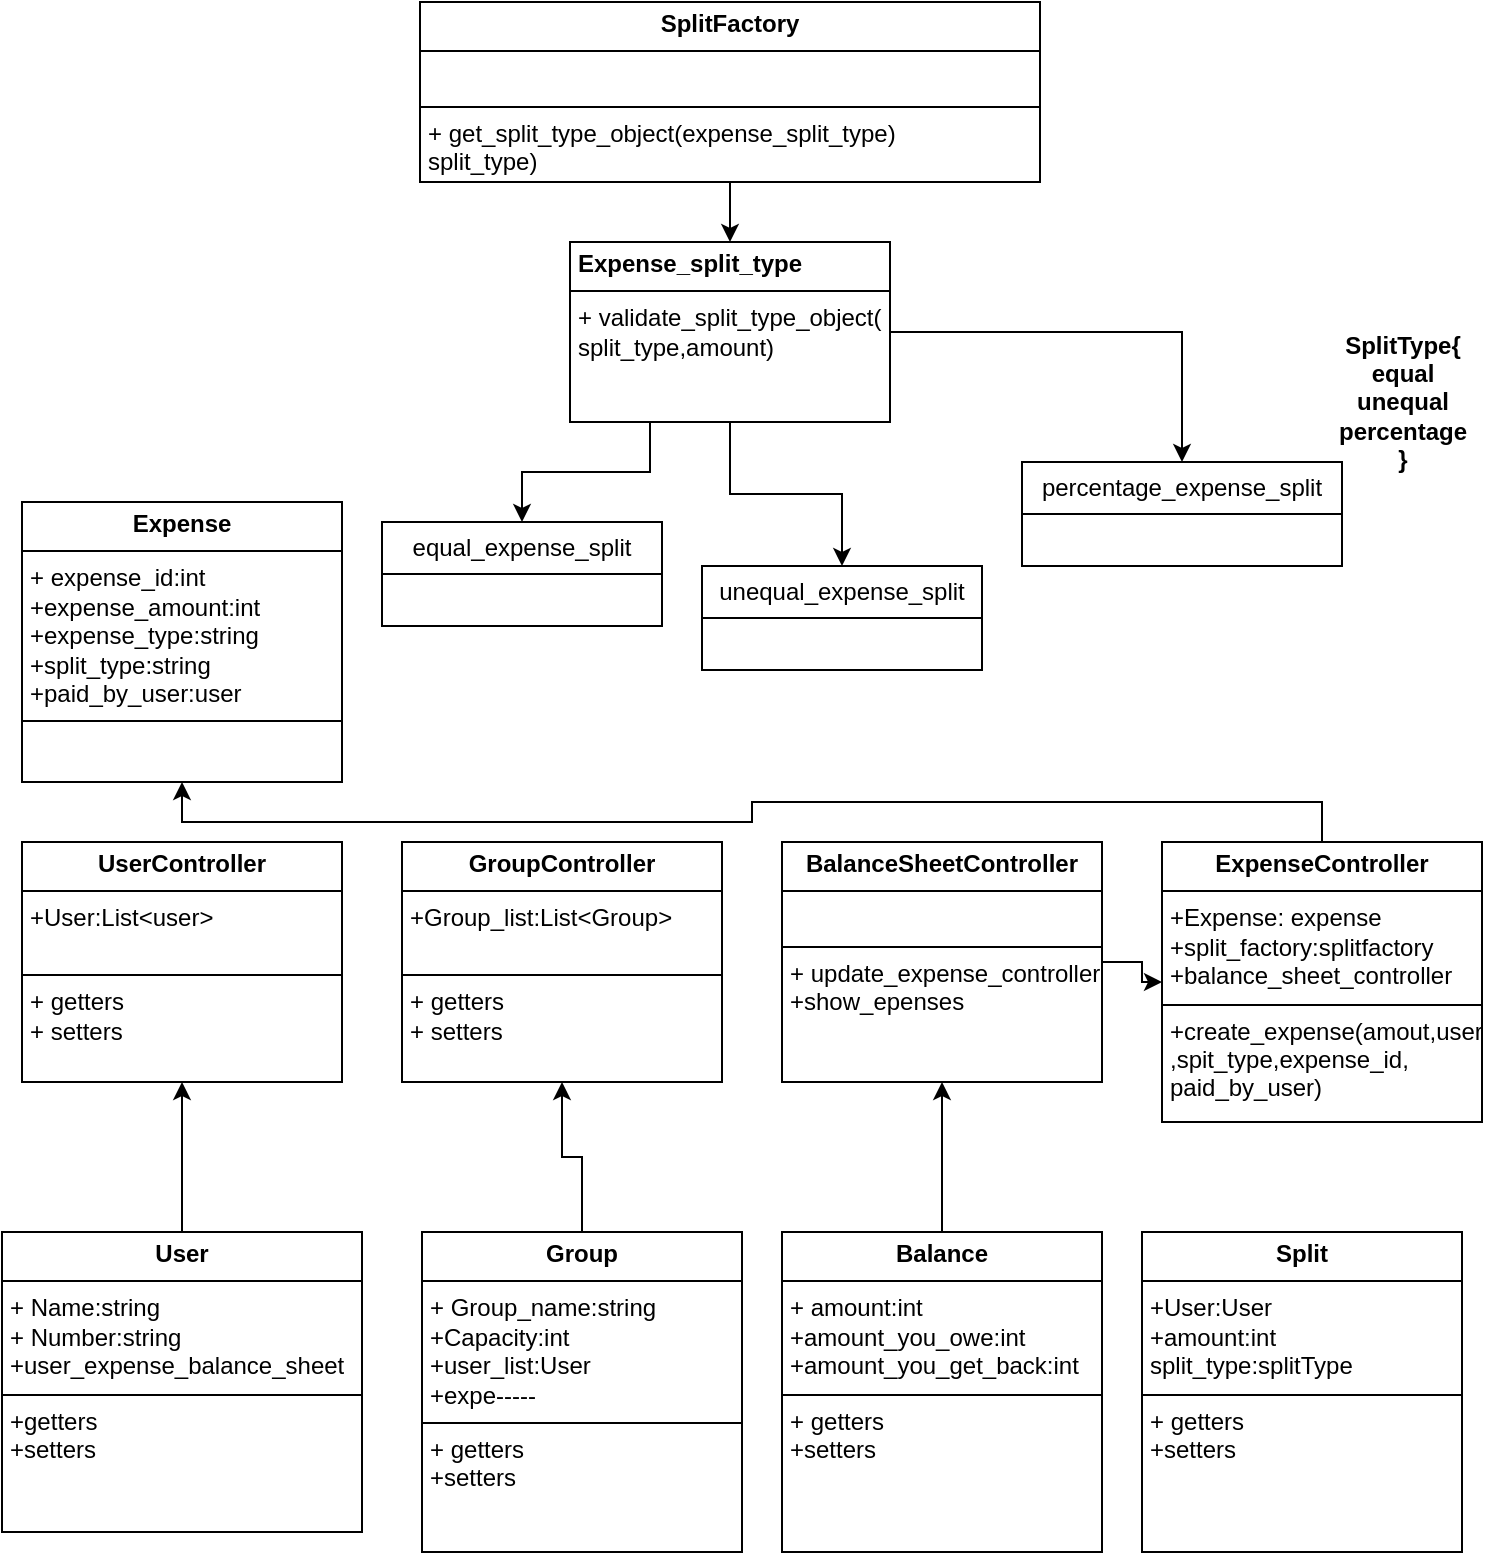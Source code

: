 <mxfile version="24.7.16">
  <diagram id="C5RBs43oDa-KdzZeNtuy" name="Page-1">
    <mxGraphModel dx="1034" dy="1547" grid="1" gridSize="10" guides="1" tooltips="1" connect="1" arrows="1" fold="1" page="1" pageScale="1" pageWidth="827" pageHeight="1169" math="0" shadow="0">
      <root>
        <mxCell id="WIyWlLk6GJQsqaUBKTNV-0" />
        <mxCell id="WIyWlLk6GJQsqaUBKTNV-1" parent="WIyWlLk6GJQsqaUBKTNV-0" />
        <mxCell id="AdiO-vILzB8lkQ0-7jGK-13" value="" style="edgeStyle=orthogonalEdgeStyle;rounded=0;orthogonalLoop=1;jettySize=auto;html=1;" edge="1" parent="WIyWlLk6GJQsqaUBKTNV-1" source="AdiO-vILzB8lkQ0-7jGK-7" target="AdiO-vILzB8lkQ0-7jGK-12">
          <mxGeometry relative="1" as="geometry" />
        </mxCell>
        <mxCell id="AdiO-vILzB8lkQ0-7jGK-7" value="&lt;p style=&quot;margin:0px;margin-top:4px;text-align:center;&quot;&gt;&lt;b&gt;User&lt;/b&gt;&lt;/p&gt;&lt;hr size=&quot;1&quot; style=&quot;border-style:solid;&quot;&gt;&lt;p style=&quot;margin:0px;margin-left:4px;&quot;&gt;+ Name:string&lt;br&gt;+ Number:string&lt;br&gt;+user_expense_balance_sheet&lt;/p&gt;&lt;hr size=&quot;1&quot; style=&quot;border-style:solid;&quot;&gt;&lt;p style=&quot;margin:0px;margin-left:4px;&quot;&gt;+getters&lt;br&gt;+setters&lt;/p&gt;" style="verticalAlign=top;align=left;overflow=fill;html=1;whiteSpace=wrap;" vertex="1" parent="WIyWlLk6GJQsqaUBKTNV-1">
          <mxGeometry x="50" y="115" width="180" height="150" as="geometry" />
        </mxCell>
        <mxCell id="AdiO-vILzB8lkQ0-7jGK-15" value="" style="edgeStyle=orthogonalEdgeStyle;rounded=0;orthogonalLoop=1;jettySize=auto;html=1;" edge="1" parent="WIyWlLk6GJQsqaUBKTNV-1" source="AdiO-vILzB8lkQ0-7jGK-8" target="AdiO-vILzB8lkQ0-7jGK-14">
          <mxGeometry relative="1" as="geometry" />
        </mxCell>
        <mxCell id="AdiO-vILzB8lkQ0-7jGK-8" value="&lt;p style=&quot;margin:0px;margin-top:4px;text-align:center;&quot;&gt;&lt;b&gt;Group&lt;/b&gt;&lt;/p&gt;&lt;hr size=&quot;1&quot; style=&quot;border-style:solid;&quot;&gt;&lt;p style=&quot;margin:0px;margin-left:4px;&quot;&gt;+ Group_name:string&lt;br&gt;+Capacity:int&lt;br&gt;+user_list:User&lt;br&gt;+expe-----&lt;/p&gt;&lt;hr size=&quot;1&quot; style=&quot;border-style:solid;&quot;&gt;&lt;p style=&quot;margin:0px;margin-left:4px;&quot;&gt;+ getters&lt;br&gt;+setters&lt;/p&gt;" style="verticalAlign=top;align=left;overflow=fill;html=1;whiteSpace=wrap;" vertex="1" parent="WIyWlLk6GJQsqaUBKTNV-1">
          <mxGeometry x="260" y="115" width="160" height="160" as="geometry" />
        </mxCell>
        <mxCell id="AdiO-vILzB8lkQ0-7jGK-18" value="" style="edgeStyle=orthogonalEdgeStyle;rounded=0;orthogonalLoop=1;jettySize=auto;html=1;" edge="1" parent="WIyWlLk6GJQsqaUBKTNV-1" source="AdiO-vILzB8lkQ0-7jGK-9" target="AdiO-vILzB8lkQ0-7jGK-16">
          <mxGeometry relative="1" as="geometry" />
        </mxCell>
        <mxCell id="AdiO-vILzB8lkQ0-7jGK-9" value="&lt;p style=&quot;margin:0px;margin-top:4px;text-align:center;&quot;&gt;&lt;b&gt;Balance&lt;/b&gt;&lt;/p&gt;&lt;hr size=&quot;1&quot; style=&quot;border-style:solid;&quot;&gt;&lt;p style=&quot;margin:0px;margin-left:4px;&quot;&gt;+ amount:int&lt;/p&gt;&lt;p style=&quot;margin:0px;margin-left:4px;&quot;&gt;+amount_you_owe:int&lt;br&gt;&lt;/p&gt;&lt;p style=&quot;margin:0px;margin-left:4px;&quot;&gt;+amount_you_get_back:int&lt;/p&gt;&lt;hr size=&quot;1&quot; style=&quot;border-style:solid;&quot;&gt;&lt;p style=&quot;margin:0px;margin-left:4px;&quot;&gt;+ getters&lt;br&gt;+setters&lt;/p&gt;" style="verticalAlign=top;align=left;overflow=fill;html=1;whiteSpace=wrap;" vertex="1" parent="WIyWlLk6GJQsqaUBKTNV-1">
          <mxGeometry x="440" y="115" width="160" height="160" as="geometry" />
        </mxCell>
        <mxCell id="AdiO-vILzB8lkQ0-7jGK-10" value="&lt;p style=&quot;margin:0px;margin-top:4px;text-align:center;&quot;&gt;&lt;b&gt;Split&lt;/b&gt;&lt;/p&gt;&lt;hr size=&quot;1&quot; style=&quot;border-style:solid;&quot;&gt;&lt;p style=&quot;margin:0px;margin-left:4px;&quot;&gt;+User:User&lt;/p&gt;&lt;p style=&quot;margin:0px;margin-left:4px;&quot;&gt;+amount:int&lt;/p&gt;&lt;p style=&quot;margin:0px;margin-left:4px;&quot;&gt;split_type:splitType&lt;/p&gt;&lt;hr size=&quot;1&quot; style=&quot;border-style:solid;&quot;&gt;&lt;p style=&quot;margin:0px;margin-left:4px;&quot;&gt;+ getters&lt;br&gt;+setters&lt;/p&gt;" style="verticalAlign=top;align=left;overflow=fill;html=1;whiteSpace=wrap;" vertex="1" parent="WIyWlLk6GJQsqaUBKTNV-1">
          <mxGeometry x="620" y="115" width="160" height="160" as="geometry" />
        </mxCell>
        <mxCell id="AdiO-vILzB8lkQ0-7jGK-11" value="SplitType{&lt;div&gt;equal&lt;/div&gt;&lt;div&gt;unequal&lt;/div&gt;&lt;div&gt;percentage&lt;/div&gt;&lt;div&gt;}&lt;/div&gt;" style="text;align=center;fontStyle=1;verticalAlign=middle;spacingLeft=3;spacingRight=3;strokeColor=none;rotatable=0;points=[[0,0.5],[1,0.5]];portConstraint=eastwest;html=1;" vertex="1" parent="WIyWlLk6GJQsqaUBKTNV-1">
          <mxGeometry x="710" y="-310" width="80" height="20" as="geometry" />
        </mxCell>
        <mxCell id="AdiO-vILzB8lkQ0-7jGK-12" value="&lt;p style=&quot;margin:0px;margin-top:4px;text-align:center;&quot;&gt;&lt;b&gt;UserController&lt;/b&gt;&lt;/p&gt;&lt;hr size=&quot;1&quot; style=&quot;border-style:solid;&quot;&gt;&lt;p style=&quot;margin:0px;margin-left:4px;&quot;&gt;+User:List&amp;lt;user&amp;gt;&lt;/p&gt;&lt;p style=&quot;margin:0px;margin-left:4px;&quot;&gt;&lt;br&gt;&lt;/p&gt;&lt;hr size=&quot;1&quot; style=&quot;border-style:solid;&quot;&gt;&lt;p style=&quot;margin:0px;margin-left:4px;&quot;&gt;+ getters&lt;br&gt;+ setters&lt;/p&gt;" style="verticalAlign=top;align=left;overflow=fill;html=1;whiteSpace=wrap;" vertex="1" parent="WIyWlLk6GJQsqaUBKTNV-1">
          <mxGeometry x="60" y="-80" width="160" height="120" as="geometry" />
        </mxCell>
        <mxCell id="AdiO-vILzB8lkQ0-7jGK-14" value="&lt;p style=&quot;margin:0px;margin-top:4px;text-align:center;&quot;&gt;&lt;b&gt;GroupController&lt;/b&gt;&lt;/p&gt;&lt;hr size=&quot;1&quot; style=&quot;border-style:solid;&quot;&gt;&lt;p style=&quot;margin:0px;margin-left:4px;&quot;&gt;+Group_list:List&amp;lt;Group&amp;gt;&lt;/p&gt;&lt;p style=&quot;margin:0px;margin-left:4px;&quot;&gt;&lt;br&gt;&lt;/p&gt;&lt;hr size=&quot;1&quot; style=&quot;border-style:solid;&quot;&gt;&lt;p style=&quot;margin:0px;margin-left:4px;&quot;&gt;+ getters&lt;br&gt;+ setters&lt;/p&gt;" style="verticalAlign=top;align=left;overflow=fill;html=1;whiteSpace=wrap;" vertex="1" parent="WIyWlLk6GJQsqaUBKTNV-1">
          <mxGeometry x="250" y="-80" width="160" height="120" as="geometry" />
        </mxCell>
        <mxCell id="AdiO-vILzB8lkQ0-7jGK-19" value="" style="edgeStyle=orthogonalEdgeStyle;rounded=0;orthogonalLoop=1;jettySize=auto;html=1;" edge="1" parent="WIyWlLk6GJQsqaUBKTNV-1" source="AdiO-vILzB8lkQ0-7jGK-16" target="AdiO-vILzB8lkQ0-7jGK-17">
          <mxGeometry relative="1" as="geometry" />
        </mxCell>
        <mxCell id="AdiO-vILzB8lkQ0-7jGK-16" value="&lt;p style=&quot;margin:0px;margin-top:4px;text-align:center;&quot;&gt;&lt;b&gt;BalanceSheetController&lt;/b&gt;&lt;/p&gt;&lt;hr size=&quot;1&quot; style=&quot;border-style:solid;&quot;&gt;&lt;p style=&quot;margin:0px;margin-left:4px;&quot;&gt;&lt;br&gt;&lt;/p&gt;&lt;hr size=&quot;1&quot; style=&quot;border-style:solid;&quot;&gt;&lt;p style=&quot;margin:0px;margin-left:4px;&quot;&gt;+ update_expense_controller&lt;/p&gt;&lt;p style=&quot;margin:0px;margin-left:4px;&quot;&gt;+show_epenses&lt;/p&gt;&lt;p style=&quot;margin:0px;margin-left:4px;&quot;&gt;&lt;span style=&quot;color: rgba(0, 0, 0, 0); font-family: monospace; font-size: 0px; text-wrap: nowrap; background-color: initial;&quot;&gt;+&lt;/span&gt;&lt;/p&gt;&lt;p style=&quot;margin:0px;margin-left:4px;&quot;&gt;&lt;span style=&quot;color: rgba(0, 0, 0, 0); font-family: monospace; font-size: 0px; text-wrap: nowrap; background-color: initial;&quot;&gt;%3CmxGraphModel%3E%3Croot%3E%3CmxCell%20id%3D%220%22%2F%3E%3CmxCell%20id%3D%221%22%20parent%3D%220%22%2F%3E%3CmxCell%20id%3D%222%22%20value%3D%22%26lt%3Bp%20style%3D%26quot%3Bmargin%3A0px%3Bmargin-top%3A4px%3Btext-align%3Acenter%3B%26quot%3B%26gt%3B%26lt%3Bb%26gt%3BGroupController%26lt%3B%2Fb%26gt%3B%26lt%3B%2Fp%26gt%3B%26lt%3Bhr%20size%3D%26quot%3B1%26quot%3B%20style%3D%26quot%3Bborder-style%3Asolid%3B%26quot%3B%26gt%3B%26lt%3Bp%20style%3D%26quot%3Bmargin%3A0px%3Bmargin-left%3A4px%3B%26quot%3B%26gt%3B%2BGroup_list%3AList%26amp%3Blt%3BGroup%26amp%3Bgt%3B%26lt%3B%2Fp%26gt%3B%26lt%3Bp%20style%3D%26quot%3Bmargin%3A0px%3Bmargin-left%3A4px%3B%26quot%3B%26gt%3B%26lt%3Bbr%26gt%3B%26lt%3B%2Fp%26gt%3B%26lt%3Bhr%20size%3D%26quot%3B1%26quot%3B%20style%3D%26quot%3Bborder-style%3Asolid%3B%26quot%3B%26gt%3B%26lt%3Bp%20style%3D%26quot%3Bmargin%3A0px%3Bmargin-left%3A4px%3B%26quot%3B%26gt%3B%2B%20getters%26lt%3Bbr%26gt%3B%2B%20setters%26lt%3B%2Fp%26gt%3B%22%20style%3D%22verticalAlign%3Dtop%3Balign%3Dleft%3Boverflow%3Dfill%3Bhtml%3D1%3BwhiteSpace%3Dwrap%3B%22%20vertex%3D%221%22%20parent%3D%221%22%3E%3CmxGeometry%20x%3D%22250%22%20y%3D%22-80%22%20width%3D%22160%22%20height%3D%22120%22%20as%3D%22geometry%22%2F%3E%3C%2FmxCell%3E%3C%2Froot%3E%3C%2FmxGraphModel%3E&lt;/span&gt;&lt;/p&gt;" style="verticalAlign=top;align=left;overflow=fill;html=1;whiteSpace=wrap;" vertex="1" parent="WIyWlLk6GJQsqaUBKTNV-1">
          <mxGeometry x="440" y="-80" width="160" height="120" as="geometry" />
        </mxCell>
        <mxCell id="AdiO-vILzB8lkQ0-7jGK-26" style="edgeStyle=orthogonalEdgeStyle;rounded=0;orthogonalLoop=1;jettySize=auto;html=1;exitX=0.5;exitY=0;exitDx=0;exitDy=0;" edge="1" parent="WIyWlLk6GJQsqaUBKTNV-1" source="AdiO-vILzB8lkQ0-7jGK-17" target="AdiO-vILzB8lkQ0-7jGK-24">
          <mxGeometry relative="1" as="geometry" />
        </mxCell>
        <mxCell id="AdiO-vILzB8lkQ0-7jGK-17" value="&lt;p style=&quot;margin:0px;margin-top:4px;text-align:center;&quot;&gt;&lt;b&gt;ExpenseController&lt;/b&gt;&lt;/p&gt;&lt;hr size=&quot;1&quot; style=&quot;border-style:solid;&quot;&gt;&lt;p style=&quot;margin:0px;margin-left:4px;&quot;&gt;+Expense: expense&lt;/p&gt;&lt;p style=&quot;margin:0px;margin-left:4px;&quot;&gt;+split_factory:splitfactory&lt;/p&gt;&lt;p style=&quot;margin:0px;margin-left:4px;&quot;&gt;+balance_sheet_controller&lt;/p&gt;&lt;hr size=&quot;1&quot; style=&quot;border-style:solid;&quot;&gt;&lt;p style=&quot;margin:0px;margin-left:4px;&quot;&gt;+create_expense(amout,user&lt;/p&gt;&lt;p style=&quot;margin:0px;margin-left:4px;&quot;&gt;,spit_type,expense_id,&lt;/p&gt;&lt;p style=&quot;margin:0px;margin-left:4px;&quot;&gt;paid_by_user)&lt;span style=&quot;color: rgba(0, 0, 0, 0); font-family: monospace; font-size: 0px; text-wrap: nowrap; background-color: initial;&quot;&gt;%3CmxGraphModel%3E%3Croot%3E%3CmxCell%20id%3D%220%22%2F%3E%3CmxCell%20id%3D%221%22%20parent%3D%220%22%2F%3E%3CmxCell%20id%3D%222%22%20value%3D%22%26lt%3Bp%20style%3D%26quot%3Bmargin%3A0px%3Bmargin-top%3A4px%3Btext-align%3Acenter%3B%26quot%3B%26gt%3B%26lt%3Bb%26gt%3BGroupController%26lt%3B%2Fb%26gt%3B%26lt%3B%2Fp%26gt%3B%26lt%3Bhr%20size%3D%26quot%3B1%26quot%3B%20style%3D%26quot%3Bborder-style%3Asolid%3B%26quot%3B%26gt%3B%26lt%3Bp%20style%3D%26quot%3Bmargin%3A0px%3Bmargin-left%3A4px%3B%26quot%3B%26gt%3B%2BGroup_list%3AList%26amp%3Blt%3BGroup%26amp%3Bgt%3B%26lt%3B%2Fp%26gt%3B%26lt%3Bp%20style%3D%26quot%3Bmargin%3A0px%3Bmargin-left%3A4px%3B%26quot%3B%26gt%3B%26lt%3Bbr%26gt%3B%26lt%3B%2Fp%26gt%3B%26lt%3Bhr%20size%3D%26quot%3B1%26quot%3B%20style%3D%26quot%3Bborder-style%3Asolid%3B%26quot%3B%26gt%3B%26lt%3Bp%20style%3D%26quot%3Bmargin%3A0px%3Bmargin-left%3A4px%3B%26quot%3B%26gt%3B%2B%20getters%26lt%3Bbr%26gt%3B%2B%20setters%26lt%3B%2Fp%26gt%3B%22%20style%3D%22verticalAlign%3Dtop%3Balign%3Dleft%3Boverflow%3Dfill%3Bhtml%3D1%3BwhiteSpace%3Dwrap%3B%22%20vertex%3D%221%22%20parent%3D%221%22%3E%3CmxGeometry%20x%3D%22250%22%20y%3D%22-80%22%20width%3D%22160%22%20height%3D%22120%22%20as%3D%22geometry%22%2F%3E%3C%2FmxCell%3E%3C%2Froot%3E%3C%2FmxGraphModel%3E&lt;/span&gt;&lt;/p&gt;" style="verticalAlign=top;align=left;overflow=fill;html=1;whiteSpace=wrap;" vertex="1" parent="WIyWlLk6GJQsqaUBKTNV-1">
          <mxGeometry x="630" y="-80" width="160" height="140" as="geometry" />
        </mxCell>
        <mxCell id="AdiO-vILzB8lkQ0-7jGK-24" value="&lt;p style=&quot;margin:0px;margin-top:4px;text-align:center;&quot;&gt;&lt;b&gt;Expense&lt;/b&gt;&lt;/p&gt;&lt;hr size=&quot;1&quot; style=&quot;border-style:solid;&quot;&gt;&lt;p style=&quot;margin:0px;margin-left:4px;&quot;&gt;+ expense_id:int&lt;/p&gt;&lt;p style=&quot;margin:0px;margin-left:4px;&quot;&gt;+expense_amount:int&lt;/p&gt;&lt;p style=&quot;margin:0px;margin-left:4px;&quot;&gt;+expense_type:string&lt;/p&gt;&lt;p style=&quot;margin:0px;margin-left:4px;&quot;&gt;+split_type:string&lt;/p&gt;&lt;p style=&quot;margin:0px;margin-left:4px;&quot;&gt;+paid_by_user:user&lt;/p&gt;&lt;hr size=&quot;1&quot; style=&quot;border-style:solid;&quot;&gt;&lt;p style=&quot;margin:0px;margin-left:4px;&quot;&gt;&lt;br&gt;&lt;/p&gt;" style="verticalAlign=top;align=left;overflow=fill;html=1;whiteSpace=wrap;" vertex="1" parent="WIyWlLk6GJQsqaUBKTNV-1">
          <mxGeometry x="60" y="-250" width="160" height="140" as="geometry" />
        </mxCell>
        <mxCell id="AdiO-vILzB8lkQ0-7jGK-32" value="" style="edgeStyle=orthogonalEdgeStyle;rounded=0;orthogonalLoop=1;jettySize=auto;html=1;" edge="1" parent="WIyWlLk6GJQsqaUBKTNV-1" source="AdiO-vILzB8lkQ0-7jGK-27" target="AdiO-vILzB8lkQ0-7jGK-31">
          <mxGeometry relative="1" as="geometry" />
        </mxCell>
        <mxCell id="AdiO-vILzB8lkQ0-7jGK-27" value="&lt;p style=&quot;margin:0px;margin-top:4px;text-align:center;&quot;&gt;&lt;b&gt;SplitFactory&lt;/b&gt;&lt;/p&gt;&lt;hr size=&quot;1&quot; style=&quot;border-style:solid;&quot;&gt;&lt;p style=&quot;margin:0px;margin-left:4px;&quot;&gt;&lt;br&gt;&lt;/p&gt;&lt;hr size=&quot;1&quot; style=&quot;border-style:solid;&quot;&gt;&lt;p style=&quot;margin:0px;margin-left:4px;&quot;&gt;+ get_split_type_object(expense_split_type)&lt;/p&gt;&lt;p style=&quot;margin:0px;margin-left:4px;&quot;&gt;split_type)&lt;/p&gt;" style="verticalAlign=top;align=left;overflow=fill;html=1;whiteSpace=wrap;" vertex="1" parent="WIyWlLk6GJQsqaUBKTNV-1">
          <mxGeometry x="259" y="-500" width="310" height="90" as="geometry" />
        </mxCell>
        <mxCell id="AdiO-vILzB8lkQ0-7jGK-39" style="edgeStyle=orthogonalEdgeStyle;rounded=0;orthogonalLoop=1;jettySize=auto;html=1;exitX=0.25;exitY=1;exitDx=0;exitDy=0;entryX=0.5;entryY=0;entryDx=0;entryDy=0;" edge="1" parent="WIyWlLk6GJQsqaUBKTNV-1" source="AdiO-vILzB8lkQ0-7jGK-31" target="AdiO-vILzB8lkQ0-7jGK-33">
          <mxGeometry relative="1" as="geometry" />
        </mxCell>
        <mxCell id="AdiO-vILzB8lkQ0-7jGK-40" style="edgeStyle=orthogonalEdgeStyle;rounded=0;orthogonalLoop=1;jettySize=auto;html=1;exitX=0.5;exitY=1;exitDx=0;exitDy=0;entryX=0.5;entryY=0;entryDx=0;entryDy=0;" edge="1" parent="WIyWlLk6GJQsqaUBKTNV-1" source="AdiO-vILzB8lkQ0-7jGK-31" target="AdiO-vILzB8lkQ0-7jGK-38">
          <mxGeometry relative="1" as="geometry" />
        </mxCell>
        <mxCell id="AdiO-vILzB8lkQ0-7jGK-41" style="edgeStyle=orthogonalEdgeStyle;rounded=0;orthogonalLoop=1;jettySize=auto;html=1;exitX=1;exitY=0.5;exitDx=0;exitDy=0;" edge="1" parent="WIyWlLk6GJQsqaUBKTNV-1" source="AdiO-vILzB8lkQ0-7jGK-31" target="AdiO-vILzB8lkQ0-7jGK-37">
          <mxGeometry relative="1" as="geometry" />
        </mxCell>
        <mxCell id="AdiO-vILzB8lkQ0-7jGK-31" value="&lt;p style=&quot;margin:0px;margin-top:4px;text-align:center;&quot;&gt;&lt;/p&gt;&lt;p style=&quot;margin:0px;margin-left:4px;&quot;&gt;&lt;b&gt;Expense_split_type&lt;/b&gt;&lt;/p&gt;&lt;hr size=&quot;1&quot; style=&quot;border-style:solid;&quot;&gt;&lt;p style=&quot;margin:0px;margin-left:4px;&quot;&gt;+ validate_split_type_object(&lt;/p&gt;&lt;p style=&quot;margin:0px;margin-left:4px;&quot;&gt;split_type,amount)&lt;/p&gt;" style="verticalAlign=top;align=left;overflow=fill;html=1;whiteSpace=wrap;" vertex="1" parent="WIyWlLk6GJQsqaUBKTNV-1">
          <mxGeometry x="334" y="-380" width="160" height="90" as="geometry" />
        </mxCell>
        <mxCell id="AdiO-vILzB8lkQ0-7jGK-33" value="equal_expense_split" style="swimlane;fontStyle=0;childLayout=stackLayout;horizontal=1;startSize=26;fillColor=none;horizontalStack=0;resizeParent=1;resizeParentMax=0;resizeLast=0;collapsible=1;marginBottom=0;whiteSpace=wrap;html=1;" vertex="1" parent="WIyWlLk6GJQsqaUBKTNV-1">
          <mxGeometry x="240" y="-240" width="140" height="52" as="geometry" />
        </mxCell>
        <mxCell id="AdiO-vILzB8lkQ0-7jGK-37" value="percentage_expense_split" style="swimlane;fontStyle=0;childLayout=stackLayout;horizontal=1;startSize=26;fillColor=none;horizontalStack=0;resizeParent=1;resizeParentMax=0;resizeLast=0;collapsible=1;marginBottom=0;whiteSpace=wrap;html=1;" vertex="1" parent="WIyWlLk6GJQsqaUBKTNV-1">
          <mxGeometry x="560" y="-270" width="160" height="52" as="geometry" />
        </mxCell>
        <mxCell id="AdiO-vILzB8lkQ0-7jGK-38" value="unequal_expense_split" style="swimlane;fontStyle=0;childLayout=stackLayout;horizontal=1;startSize=26;fillColor=none;horizontalStack=0;resizeParent=1;resizeParentMax=0;resizeLast=0;collapsible=1;marginBottom=0;whiteSpace=wrap;html=1;" vertex="1" parent="WIyWlLk6GJQsqaUBKTNV-1">
          <mxGeometry x="400" y="-218" width="140" height="52" as="geometry" />
        </mxCell>
      </root>
    </mxGraphModel>
  </diagram>
</mxfile>
